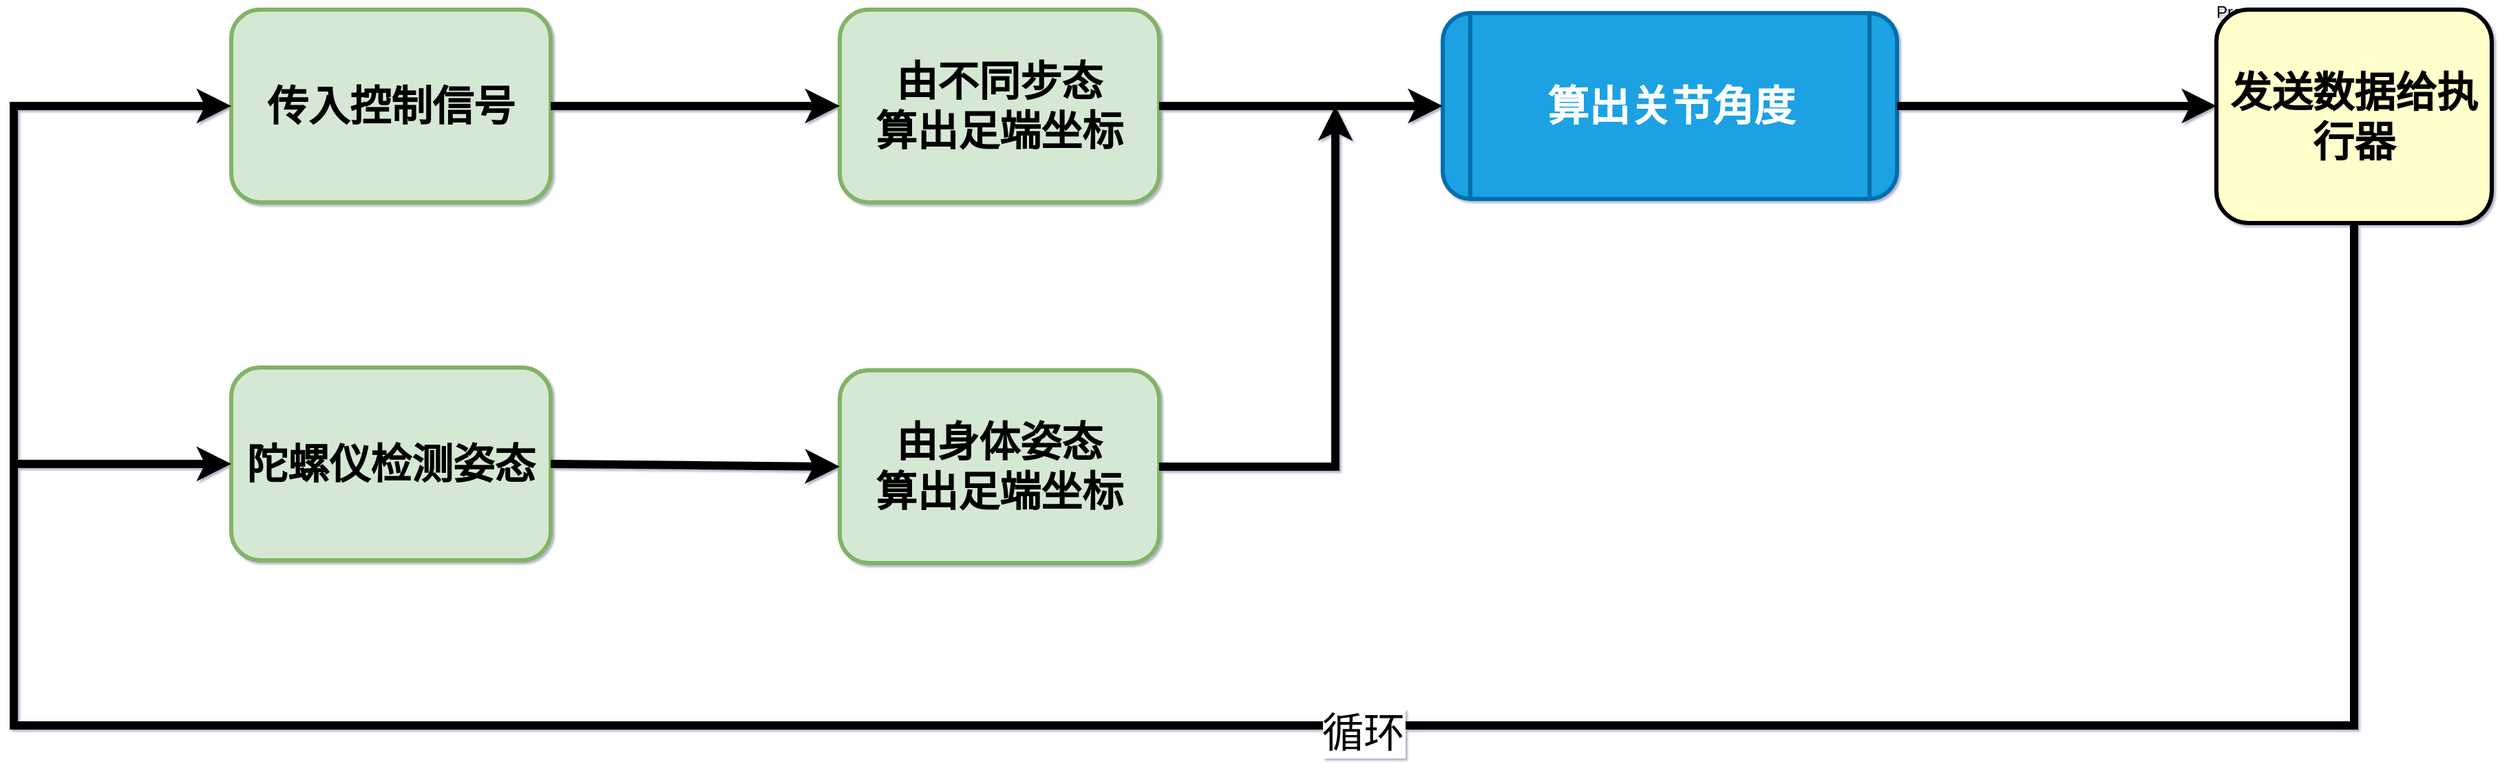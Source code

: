 <mxfile version="20.8.20" type="github">
  <diagram name="第 1 页" id="_UjPobolADmWBxvbTM19">
    <mxGraphModel dx="2364" dy="1216" grid="0" gridSize="10" guides="1" tooltips="1" connect="1" arrows="1" fold="1" page="1" pageScale="1" pageWidth="1169" pageHeight="827" math="0" shadow="1">
      <root>
        <mxCell id="0" />
        <mxCell id="1" parent="0" />
        <mxCell id="vYJ-5XcwqRUKfoO3QsCi-1" value="Progress&#xa;reports" style="text;spacingTop=-5;align=center;rounded=1;" vertex="1" parent="1">
          <mxGeometry x="2049" y="762" width="30" height="20" as="geometry" />
        </mxCell>
        <mxCell id="vYJ-5XcwqRUKfoO3QsCi-5" value="算出关节角度" style="shape=process;whiteSpace=wrap;align=center;verticalAlign=middle;size=0.048;fontStyle=1;strokeWidth=3;fillColor=#1ba1e2;rounded=1;fontSize=30;fontColor=#ffffff;strokeColor=#006EAF;" vertex="1" parent="1">
          <mxGeometry x="1478" y="771.5" width="330" height="135" as="geometry" />
        </mxCell>
        <mxCell id="vYJ-5XcwqRUKfoO3QsCi-10" value="传入控制信号" style="whiteSpace=wrap;align=center;verticalAlign=middle;fontStyle=1;strokeWidth=3;fillColor=#d5e8d4;rounded=1;fontSize=30;strokeColor=#82b366;" vertex="1" parent="1">
          <mxGeometry x="598" y="769" width="232" height="140" as="geometry" />
        </mxCell>
        <mxCell id="vYJ-5XcwqRUKfoO3QsCi-11" value="陀螺仪检测姿态" style="whiteSpace=wrap;align=center;verticalAlign=middle;fontStyle=1;strokeWidth=3;fillColor=#d5e8d4;rounded=1;fontSize=30;strokeColor=#82b366;" vertex="1" parent="1">
          <mxGeometry x="598" y="1029" width="232" height="140" as="geometry" />
        </mxCell>
        <mxCell id="vYJ-5XcwqRUKfoO3QsCi-12" value="由不同步态&#xa;算出足端坐标" style="whiteSpace=wrap;align=center;verticalAlign=middle;fontStyle=1;strokeWidth=3;fillColor=#d5e8d4;rounded=1;fontSize=30;strokeColor=#82b366;" vertex="1" parent="1">
          <mxGeometry x="1040" y="769" width="232" height="140" as="geometry" />
        </mxCell>
        <mxCell id="vYJ-5XcwqRUKfoO3QsCi-13" value="由身体姿态&#xa;算出足端坐标" style="whiteSpace=wrap;align=center;verticalAlign=middle;fontStyle=1;strokeWidth=3;fillColor=#d5e8d4;rounded=1;fontSize=30;strokeColor=#82b366;" vertex="1" parent="1">
          <mxGeometry x="1040" y="1031" width="232" height="140" as="geometry" />
        </mxCell>
        <mxCell id="vYJ-5XcwqRUKfoO3QsCi-14" value="" style="endArrow=classic;html=1;rounded=0;fontSize=30;exitX=1;exitY=0.5;exitDx=0;exitDy=0;entryX=0;entryY=0.5;entryDx=0;entryDy=0;strokeWidth=6;" edge="1" parent="1" source="vYJ-5XcwqRUKfoO3QsCi-10" target="vYJ-5XcwqRUKfoO3QsCi-12">
          <mxGeometry width="50" height="50" relative="1" as="geometry">
            <mxPoint x="1260" y="729" as="sourcePoint" />
            <mxPoint x="950" y="709" as="targetPoint" />
          </mxGeometry>
        </mxCell>
        <mxCell id="vYJ-5XcwqRUKfoO3QsCi-15" value="" style="endArrow=classic;html=1;rounded=0;fontSize=30;exitX=1;exitY=0.5;exitDx=0;exitDy=0;entryX=0;entryY=0.5;entryDx=0;entryDy=0;strokeWidth=6;" edge="1" parent="1" source="vYJ-5XcwqRUKfoO3QsCi-11" target="vYJ-5XcwqRUKfoO3QsCi-13">
          <mxGeometry width="50" height="50" relative="1" as="geometry">
            <mxPoint x="870" y="1069" as="sourcePoint" />
            <mxPoint x="1080" y="1069" as="targetPoint" />
          </mxGeometry>
        </mxCell>
        <mxCell id="vYJ-5XcwqRUKfoO3QsCi-16" value="" style="endArrow=classic;html=1;rounded=0;fontSize=30;exitX=1;exitY=0.5;exitDx=0;exitDy=0;strokeWidth=6;entryX=0;entryY=0.5;entryDx=0;entryDy=0;" edge="1" parent="1" source="vYJ-5XcwqRUKfoO3QsCi-12" target="vYJ-5XcwqRUKfoO3QsCi-5">
          <mxGeometry width="50" height="50" relative="1" as="geometry">
            <mxPoint x="1350" y="829" as="sourcePoint" />
            <mxPoint x="1470" y="839" as="targetPoint" />
          </mxGeometry>
        </mxCell>
        <mxCell id="vYJ-5XcwqRUKfoO3QsCi-17" value="" style="endArrow=classic;html=1;rounded=0;fontSize=30;exitX=1;exitY=0.5;exitDx=0;exitDy=0;strokeWidth=6;" edge="1" parent="1" source="vYJ-5XcwqRUKfoO3QsCi-13">
          <mxGeometry width="50" height="50" relative="1" as="geometry">
            <mxPoint x="1330" y="1109" as="sourcePoint" />
            <mxPoint x="1400" y="839" as="targetPoint" />
            <Array as="points">
              <mxPoint x="1400" y="1101" />
            </Array>
          </mxGeometry>
        </mxCell>
        <mxCell id="vYJ-5XcwqRUKfoO3QsCi-19" value="" style="endArrow=classic;html=1;rounded=0;fontSize=30;exitX=1;exitY=0.5;exitDx=0;exitDy=0;strokeWidth=6;" edge="1" parent="1" source="vYJ-5XcwqRUKfoO3QsCi-5">
          <mxGeometry width="50" height="50" relative="1" as="geometry">
            <mxPoint x="1880" y="859" as="sourcePoint" />
            <mxPoint x="2040" y="839" as="targetPoint" />
          </mxGeometry>
        </mxCell>
        <mxCell id="vYJ-5XcwqRUKfoO3QsCi-20" value="发送数据给执行器" style="whiteSpace=wrap;align=center;verticalAlign=middle;fontStyle=1;strokeWidth=3;fillColor=#FFFFCC;rounded=1;fontSize=30;" vertex="1" parent="1">
          <mxGeometry x="2040" y="769" width="200" height="155" as="geometry" />
        </mxCell>
        <mxCell id="vYJ-5XcwqRUKfoO3QsCi-21" value="" style="endArrow=classic;html=1;rounded=0;fontSize=30;exitX=0.5;exitY=1;exitDx=0;exitDy=0;strokeWidth=6;entryX=0;entryY=0.5;entryDx=0;entryDy=0;" edge="1" parent="1" source="vYJ-5XcwqRUKfoO3QsCi-20" target="vYJ-5XcwqRUKfoO3QsCi-10">
          <mxGeometry width="50" height="50" relative="1" as="geometry">
            <mxPoint x="1980" y="1159" as="sourcePoint" />
            <mxPoint x="510" y="829" as="targetPoint" />
            <Array as="points">
              <mxPoint x="2140" y="1289" />
              <mxPoint x="440" y="1289" />
              <mxPoint x="440" y="839" />
            </Array>
          </mxGeometry>
        </mxCell>
        <mxCell id="vYJ-5XcwqRUKfoO3QsCi-23" value="循环" style="edgeLabel;html=1;align=center;verticalAlign=middle;resizable=0;points=[];fontSize=30;" vertex="1" connectable="0" parent="vYJ-5XcwqRUKfoO3QsCi-21">
          <mxGeometry x="-0.035" y="5" relative="1" as="geometry">
            <mxPoint x="204" as="offset" />
          </mxGeometry>
        </mxCell>
        <mxCell id="vYJ-5XcwqRUKfoO3QsCi-22" value="" style="endArrow=classic;html=1;rounded=0;strokeWidth=6;fontSize=30;entryX=0;entryY=0.5;entryDx=0;entryDy=0;" edge="1" parent="1" target="vYJ-5XcwqRUKfoO3QsCi-11">
          <mxGeometry width="50" height="50" relative="1" as="geometry">
            <mxPoint x="440" y="1099" as="sourcePoint" />
            <mxPoint x="585" y="989" as="targetPoint" />
          </mxGeometry>
        </mxCell>
      </root>
    </mxGraphModel>
  </diagram>
</mxfile>
